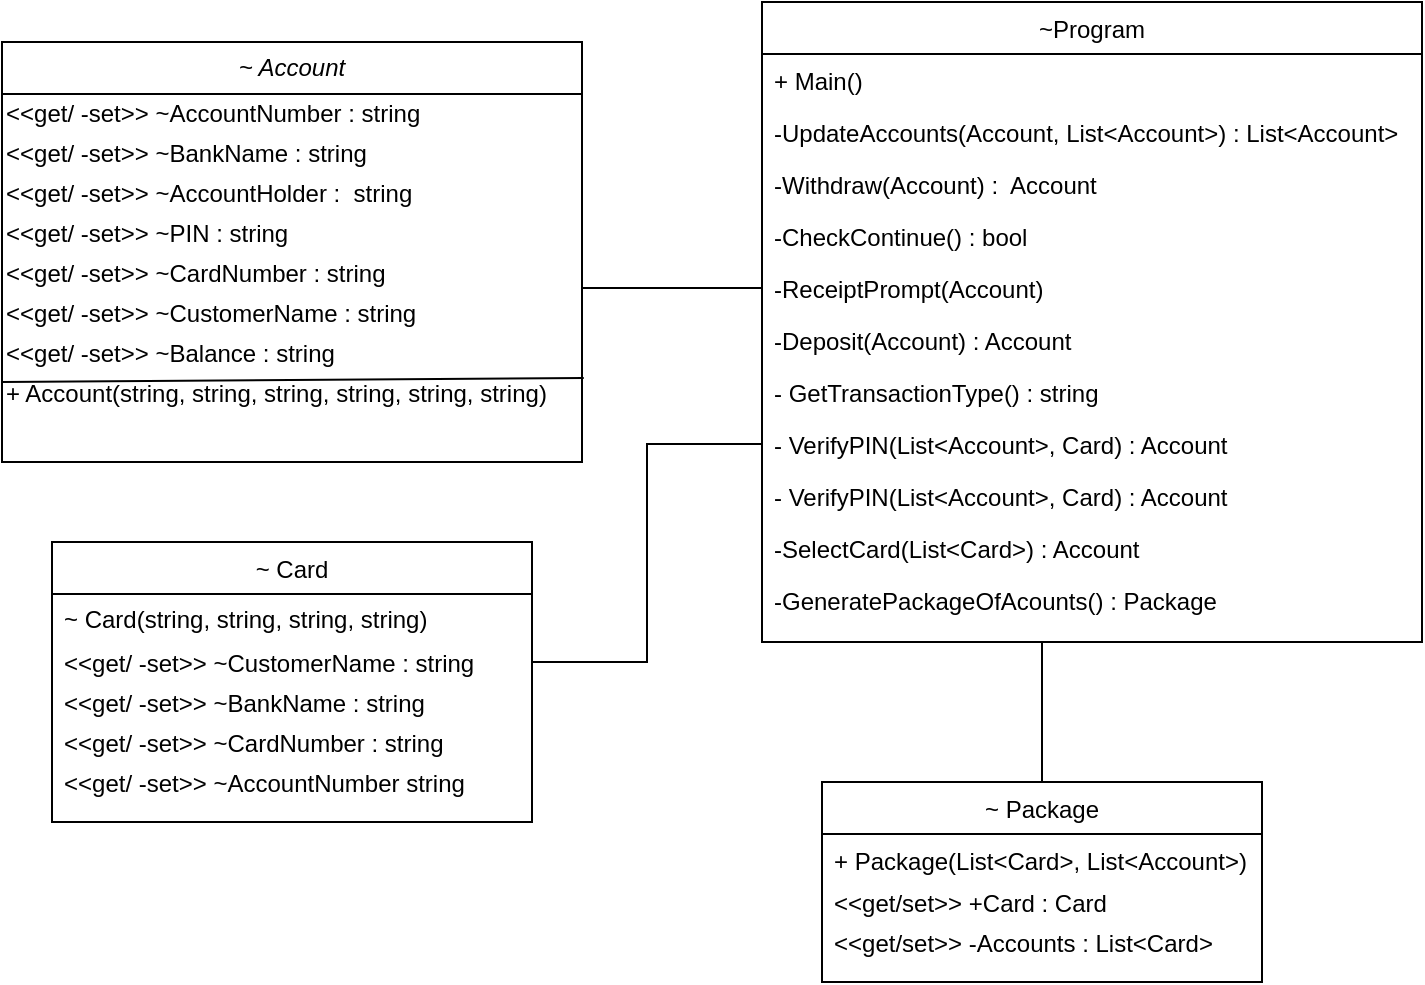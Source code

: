 <mxfile version="14.6.9" type="device"><diagram id="C5RBs43oDa-KdzZeNtuy" name="Page-1"><mxGraphModel dx="786" dy="545" grid="1" gridSize="10" guides="1" tooltips="1" connect="1" arrows="1" fold="1" page="1" pageScale="1" pageWidth="827" pageHeight="1169" math="0" shadow="0"><root><mxCell id="WIyWlLk6GJQsqaUBKTNV-0"/><mxCell id="WIyWlLk6GJQsqaUBKTNV-1" parent="WIyWlLk6GJQsqaUBKTNV-0"/><mxCell id="zkfFHV4jXpPFQw0GAbJ--0" value="~ Account" style="swimlane;fontStyle=2;align=center;verticalAlign=middle;childLayout=stackLayout;horizontal=1;startSize=26;horizontalStack=0;resizeParent=1;resizeLast=0;collapsible=1;marginBottom=0;rounded=0;shadow=0;strokeWidth=1;whiteSpace=wrap;" parent="WIyWlLk6GJQsqaUBKTNV-1" vertex="1"><mxGeometry x="60" y="40" width="290" height="210" as="geometry"><mxRectangle x="230" y="140" width="160" height="26" as="alternateBounds"/></mxGeometry></mxCell><mxCell id="6s3Vns-nbWAmAc17xgjY-4" value="&amp;lt;&amp;lt;get/ -set&amp;gt;&amp;gt; ~AccountNumber : string" style="text;html=1;align=left;verticalAlign=middle;resizable=0;points=[];autosize=1;strokeColor=none;" vertex="1" parent="zkfFHV4jXpPFQw0GAbJ--0"><mxGeometry y="26" width="290" height="20" as="geometry"/></mxCell><mxCell id="6s3Vns-nbWAmAc17xgjY-5" value="&amp;lt;&amp;lt;get/ -set&amp;gt;&amp;gt; ~BankName : string" style="text;html=1;align=left;verticalAlign=middle;resizable=0;points=[];autosize=1;strokeColor=none;" vertex="1" parent="zkfFHV4jXpPFQw0GAbJ--0"><mxGeometry y="46" width="290" height="20" as="geometry"/></mxCell><mxCell id="6s3Vns-nbWAmAc17xgjY-6" value="&amp;lt;&amp;lt;get/ -set&amp;gt;&amp;gt; ~AccountHolder :&amp;nbsp; string" style="text;html=1;align=left;verticalAlign=middle;resizable=0;points=[];autosize=1;strokeColor=none;" vertex="1" parent="zkfFHV4jXpPFQw0GAbJ--0"><mxGeometry y="66" width="290" height="20" as="geometry"/></mxCell><mxCell id="6s3Vns-nbWAmAc17xgjY-7" value="&amp;lt;&amp;lt;get/ -set&amp;gt;&amp;gt; ~PIN : string" style="text;html=1;align=left;verticalAlign=middle;resizable=0;points=[];autosize=1;strokeColor=none;" vertex="1" parent="zkfFHV4jXpPFQw0GAbJ--0"><mxGeometry y="86" width="290" height="20" as="geometry"/></mxCell><mxCell id="6s3Vns-nbWAmAc17xgjY-9" value="&amp;lt;&amp;lt;get/ -set&amp;gt;&amp;gt; ~CardNumber : string" style="text;html=1;align=left;verticalAlign=middle;resizable=0;points=[];autosize=1;strokeColor=none;" vertex="1" parent="zkfFHV4jXpPFQw0GAbJ--0"><mxGeometry y="106" width="290" height="20" as="geometry"/></mxCell><mxCell id="6s3Vns-nbWAmAc17xgjY-10" value="&amp;lt;&amp;lt;get/ -set&amp;gt;&amp;gt; ~CustomerName : string" style="text;html=1;align=left;verticalAlign=middle;resizable=0;points=[];autosize=1;strokeColor=none;" vertex="1" parent="zkfFHV4jXpPFQw0GAbJ--0"><mxGeometry y="126" width="290" height="20" as="geometry"/></mxCell><mxCell id="6s3Vns-nbWAmAc17xgjY-11" value="&amp;lt;&amp;lt;get/ -set&amp;gt;&amp;gt; ~Balance : string" style="text;html=1;align=left;verticalAlign=middle;resizable=0;points=[];autosize=1;strokeColor=none;" vertex="1" parent="zkfFHV4jXpPFQw0GAbJ--0"><mxGeometry y="146" width="290" height="20" as="geometry"/></mxCell><mxCell id="6s3Vns-nbWAmAc17xgjY-33" value="" style="endArrow=none;html=1;strokeColor=#000000;entryX=1.003;entryY=1.1;entryDx=0;entryDy=0;entryPerimeter=0;" edge="1" parent="zkfFHV4jXpPFQw0GAbJ--0" target="6s3Vns-nbWAmAc17xgjY-11"><mxGeometry width="50" height="50" relative="1" as="geometry"><mxPoint y="170" as="sourcePoint"/><mxPoint x="150" y="146" as="targetPoint"/></mxGeometry></mxCell><mxCell id="6s3Vns-nbWAmAc17xgjY-34" value="+ Account(string, string, string, string, string, string)" style="text;html=1;align=left;verticalAlign=middle;resizable=0;points=[];autosize=1;strokeColor=none;" vertex="1" parent="zkfFHV4jXpPFQw0GAbJ--0"><mxGeometry y="166" width="290" height="20" as="geometry"/></mxCell><mxCell id="zkfFHV4jXpPFQw0GAbJ--6" value="~ Card" style="swimlane;fontStyle=0;align=center;verticalAlign=top;childLayout=stackLayout;horizontal=1;startSize=26;horizontalStack=0;resizeParent=1;resizeLast=0;collapsible=1;marginBottom=0;rounded=0;shadow=0;strokeWidth=1;" parent="WIyWlLk6GJQsqaUBKTNV-1" vertex="1"><mxGeometry x="85" y="290" width="240" height="140" as="geometry"><mxRectangle x="130" y="380" width="160" height="26" as="alternateBounds"/></mxGeometry></mxCell><mxCell id="zkfFHV4jXpPFQw0GAbJ--7" value="~ Card(string, string, string, string)" style="text;align=left;verticalAlign=middle;spacingLeft=4;spacingRight=4;overflow=hidden;rotatable=0;points=[[0,0.5],[1,0.5]];portConstraint=eastwest;" parent="zkfFHV4jXpPFQw0GAbJ--6" vertex="1"><mxGeometry y="26" width="240" height="24" as="geometry"/></mxCell><mxCell id="zkfFHV4jXpPFQw0GAbJ--8" value="&lt;&lt;get/ -set&gt;&gt; ~CustomerName : string" style="text;align=left;verticalAlign=middle;spacingLeft=4;spacingRight=4;overflow=hidden;rotatable=0;points=[[0,0.5],[1,0.5]];portConstraint=eastwest;rounded=0;shadow=0;html=0;" parent="zkfFHV4jXpPFQw0GAbJ--6" vertex="1"><mxGeometry y="50" width="240" height="20" as="geometry"/></mxCell><mxCell id="6s3Vns-nbWAmAc17xgjY-12" value="&lt;&lt;get/ -set&gt;&gt; ~BankName : string" style="text;align=left;verticalAlign=middle;spacingLeft=4;spacingRight=4;overflow=hidden;rotatable=0;points=[[0,0.5],[1,0.5]];portConstraint=eastwest;rounded=0;shadow=0;html=0;" vertex="1" parent="zkfFHV4jXpPFQw0GAbJ--6"><mxGeometry y="70" width="240" height="20" as="geometry"/></mxCell><mxCell id="6s3Vns-nbWAmAc17xgjY-13" value="&lt;&lt;get/ -set&gt;&gt; ~CardNumber : string" style="text;align=left;verticalAlign=middle;spacingLeft=4;spacingRight=4;overflow=hidden;rotatable=0;points=[[0,0.5],[1,0.5]];portConstraint=eastwest;rounded=0;shadow=0;html=0;" vertex="1" parent="zkfFHV4jXpPFQw0GAbJ--6"><mxGeometry y="90" width="240" height="20" as="geometry"/></mxCell><mxCell id="6s3Vns-nbWAmAc17xgjY-24" value="&lt;&lt;get/ -set&gt;&gt; ~AccountNumber string" style="text;align=left;verticalAlign=middle;spacingLeft=4;spacingRight=4;overflow=hidden;rotatable=0;points=[[0,0.5],[1,0.5]];portConstraint=eastwest;rounded=0;shadow=0;html=0;" vertex="1" parent="zkfFHV4jXpPFQw0GAbJ--6"><mxGeometry y="110" width="240" height="20" as="geometry"/></mxCell><mxCell id="6s3Vns-nbWAmAc17xgjY-29" style="edgeStyle=orthogonalEdgeStyle;rounded=0;orthogonalLoop=1;jettySize=auto;html=1;exitX=0.5;exitY=0;exitDx=0;exitDy=0;endArrow=none;endFill=0;" edge="1" parent="WIyWlLk6GJQsqaUBKTNV-1" source="zkfFHV4jXpPFQw0GAbJ--17"><mxGeometry relative="1" as="geometry"><mxPoint x="580" y="340" as="targetPoint"/></mxGeometry></mxCell><mxCell id="zkfFHV4jXpPFQw0GAbJ--17" value="~ Package" style="swimlane;fontStyle=0;align=center;verticalAlign=middle;childLayout=stackLayout;horizontal=1;startSize=26;horizontalStack=0;resizeParent=1;resizeLast=0;collapsible=1;marginBottom=0;rounded=0;shadow=0;strokeWidth=1;" parent="WIyWlLk6GJQsqaUBKTNV-1" vertex="1"><mxGeometry x="470" y="410" width="220" height="100" as="geometry"><mxRectangle x="550" y="140" width="160" height="26" as="alternateBounds"/></mxGeometry></mxCell><mxCell id="zkfFHV4jXpPFQw0GAbJ--18" value="+ Package(List&lt;Card&gt;, List&lt;Account&gt;)" style="text;align=left;verticalAlign=top;spacingLeft=4;spacingRight=4;overflow=hidden;rotatable=0;points=[[0,0.5],[1,0.5]];portConstraint=eastwest;" parent="zkfFHV4jXpPFQw0GAbJ--17" vertex="1"><mxGeometry y="26" width="220" height="24" as="geometry"/></mxCell><mxCell id="zkfFHV4jXpPFQw0GAbJ--19" value="&lt;&lt;get/set&gt;&gt; +Card : Card" style="text;align=left;verticalAlign=middle;spacingLeft=4;spacingRight=4;overflow=hidden;rotatable=0;points=[[0,0.5],[1,0.5]];portConstraint=eastwest;rounded=0;shadow=0;html=0;" parent="zkfFHV4jXpPFQw0GAbJ--17" vertex="1"><mxGeometry y="50" width="220" height="20" as="geometry"/></mxCell><mxCell id="zkfFHV4jXpPFQw0GAbJ--20" value="&lt;&lt;get/set&gt;&gt; -Accounts : List&lt;Card&gt;" style="text;align=left;verticalAlign=middle;spacingLeft=4;spacingRight=4;overflow=hidden;rotatable=0;points=[[0,0.5],[1,0.5]];portConstraint=eastwest;rounded=0;shadow=0;html=0;" parent="zkfFHV4jXpPFQw0GAbJ--17" vertex="1"><mxGeometry y="70" width="220" height="20" as="geometry"/></mxCell><mxCell id="6s3Vns-nbWAmAc17xgjY-15" value="~Program" style="swimlane;fontStyle=0;align=center;verticalAlign=middle;childLayout=stackLayout;horizontal=1;startSize=26;horizontalStack=0;resizeParent=1;resizeLast=0;collapsible=1;marginBottom=0;rounded=0;shadow=0;strokeWidth=1;" vertex="1" parent="WIyWlLk6GJQsqaUBKTNV-1"><mxGeometry x="440" y="20" width="330" height="320" as="geometry"><mxRectangle x="550" y="140" width="160" height="26" as="alternateBounds"/></mxGeometry></mxCell><mxCell id="6s3Vns-nbWAmAc17xgjY-16" value="+ Main()" style="text;align=left;verticalAlign=top;spacingLeft=4;spacingRight=4;overflow=hidden;rotatable=0;points=[[0,0.5],[1,0.5]];portConstraint=eastwest;" vertex="1" parent="6s3Vns-nbWAmAc17xgjY-15"><mxGeometry y="26" width="330" height="26" as="geometry"/></mxCell><mxCell id="6s3Vns-nbWAmAc17xgjY-17" value="-UpdateAccounts(Account, List&lt;Account&gt;) : List&lt;Account&gt;" style="text;align=left;verticalAlign=top;spacingLeft=4;spacingRight=4;overflow=hidden;rotatable=0;points=[[0,0.5],[1,0.5]];portConstraint=eastwest;rounded=0;shadow=0;html=0;" vertex="1" parent="6s3Vns-nbWAmAc17xgjY-15"><mxGeometry y="52" width="330" height="26" as="geometry"/></mxCell><mxCell id="6s3Vns-nbWAmAc17xgjY-18" value="-Withdraw(Account) :  Account" style="text;align=left;verticalAlign=top;spacingLeft=4;spacingRight=4;overflow=hidden;rotatable=0;points=[[0,0.5],[1,0.5]];portConstraint=eastwest;rounded=0;shadow=0;html=0;" vertex="1" parent="6s3Vns-nbWAmAc17xgjY-15"><mxGeometry y="78" width="330" height="26" as="geometry"/></mxCell><mxCell id="6s3Vns-nbWAmAc17xgjY-19" value="-CheckContinue() : bool" style="text;align=left;verticalAlign=top;spacingLeft=4;spacingRight=4;overflow=hidden;rotatable=0;points=[[0,0.5],[1,0.5]];portConstraint=eastwest;rounded=0;shadow=0;html=0;" vertex="1" parent="6s3Vns-nbWAmAc17xgjY-15"><mxGeometry y="104" width="330" height="26" as="geometry"/></mxCell><mxCell id="6s3Vns-nbWAmAc17xgjY-20" value="-ReceiptPrompt(Account)" style="text;align=left;verticalAlign=top;spacingLeft=4;spacingRight=4;overflow=hidden;rotatable=0;points=[[0,0.5],[1,0.5]];portConstraint=eastwest;rounded=0;shadow=0;html=0;" vertex="1" parent="6s3Vns-nbWAmAc17xgjY-15"><mxGeometry y="130" width="330" height="26" as="geometry"/></mxCell><mxCell id="6s3Vns-nbWAmAc17xgjY-21" value="-Deposit(Account) : Account" style="text;align=left;verticalAlign=top;spacingLeft=4;spacingRight=4;overflow=hidden;rotatable=0;points=[[0,0.5],[1,0.5]];portConstraint=eastwest;rounded=0;shadow=0;html=0;" vertex="1" parent="6s3Vns-nbWAmAc17xgjY-15"><mxGeometry y="156" width="330" height="26" as="geometry"/></mxCell><mxCell id="6s3Vns-nbWAmAc17xgjY-22" value="- GetTransactionType() : string" style="text;align=left;verticalAlign=top;spacingLeft=4;spacingRight=4;overflow=hidden;rotatable=0;points=[[0,0.5],[1,0.5]];portConstraint=eastwest;rounded=0;shadow=0;html=0;" vertex="1" parent="6s3Vns-nbWAmAc17xgjY-15"><mxGeometry y="182" width="330" height="26" as="geometry"/></mxCell><mxCell id="6s3Vns-nbWAmAc17xgjY-23" value="- VerifyPIN(List&lt;Account&gt;, Card) : Account" style="text;align=left;verticalAlign=top;spacingLeft=4;spacingRight=4;overflow=hidden;rotatable=0;points=[[0,0.5],[1,0.5]];portConstraint=eastwest;rounded=0;shadow=0;html=0;" vertex="1" parent="6s3Vns-nbWAmAc17xgjY-15"><mxGeometry y="208" width="330" height="26" as="geometry"/></mxCell><mxCell id="6s3Vns-nbWAmAc17xgjY-25" value="- VerifyPIN(List&lt;Account&gt;, Card) : Account" style="text;align=left;verticalAlign=top;spacingLeft=4;spacingRight=4;overflow=hidden;rotatable=0;points=[[0,0.5],[1,0.5]];portConstraint=eastwest;rounded=0;shadow=0;html=0;" vertex="1" parent="6s3Vns-nbWAmAc17xgjY-15"><mxGeometry y="234" width="330" height="26" as="geometry"/></mxCell><mxCell id="6s3Vns-nbWAmAc17xgjY-26" value="-SelectCard(List&lt;Card&gt;) : Account" style="text;align=left;verticalAlign=top;spacingLeft=4;spacingRight=4;overflow=hidden;rotatable=0;points=[[0,0.5],[1,0.5]];portConstraint=eastwest;rounded=0;shadow=0;html=0;" vertex="1" parent="6s3Vns-nbWAmAc17xgjY-15"><mxGeometry y="260" width="330" height="26" as="geometry"/></mxCell><mxCell id="6s3Vns-nbWAmAc17xgjY-27" value="-GeneratePackageOfAcounts() : Package" style="text;align=left;verticalAlign=top;spacingLeft=4;spacingRight=4;overflow=hidden;rotatable=0;points=[[0,0.5],[1,0.5]];portConstraint=eastwest;rounded=0;shadow=0;html=0;" vertex="1" parent="6s3Vns-nbWAmAc17xgjY-15"><mxGeometry y="286" width="330" height="26" as="geometry"/></mxCell><mxCell id="6s3Vns-nbWAmAc17xgjY-30" style="edgeStyle=orthogonalEdgeStyle;rounded=0;orthogonalLoop=1;jettySize=auto;html=1;exitX=0;exitY=0.5;exitDx=0;exitDy=0;endArrow=none;endFill=0;strokeColor=#000000;" edge="1" parent="WIyWlLk6GJQsqaUBKTNV-1" source="6s3Vns-nbWAmAc17xgjY-20"><mxGeometry relative="1" as="geometry"><mxPoint x="350" y="163" as="targetPoint"/></mxGeometry></mxCell><mxCell id="6s3Vns-nbWAmAc17xgjY-32" style="edgeStyle=orthogonalEdgeStyle;rounded=0;orthogonalLoop=1;jettySize=auto;html=1;exitX=1;exitY=0.5;exitDx=0;exitDy=0;entryX=0;entryY=0.5;entryDx=0;entryDy=0;endArrow=none;endFill=0;strokeColor=#000000;" edge="1" parent="WIyWlLk6GJQsqaUBKTNV-1" source="zkfFHV4jXpPFQw0GAbJ--8" target="6s3Vns-nbWAmAc17xgjY-23"><mxGeometry relative="1" as="geometry"/></mxCell></root></mxGraphModel></diagram></mxfile>